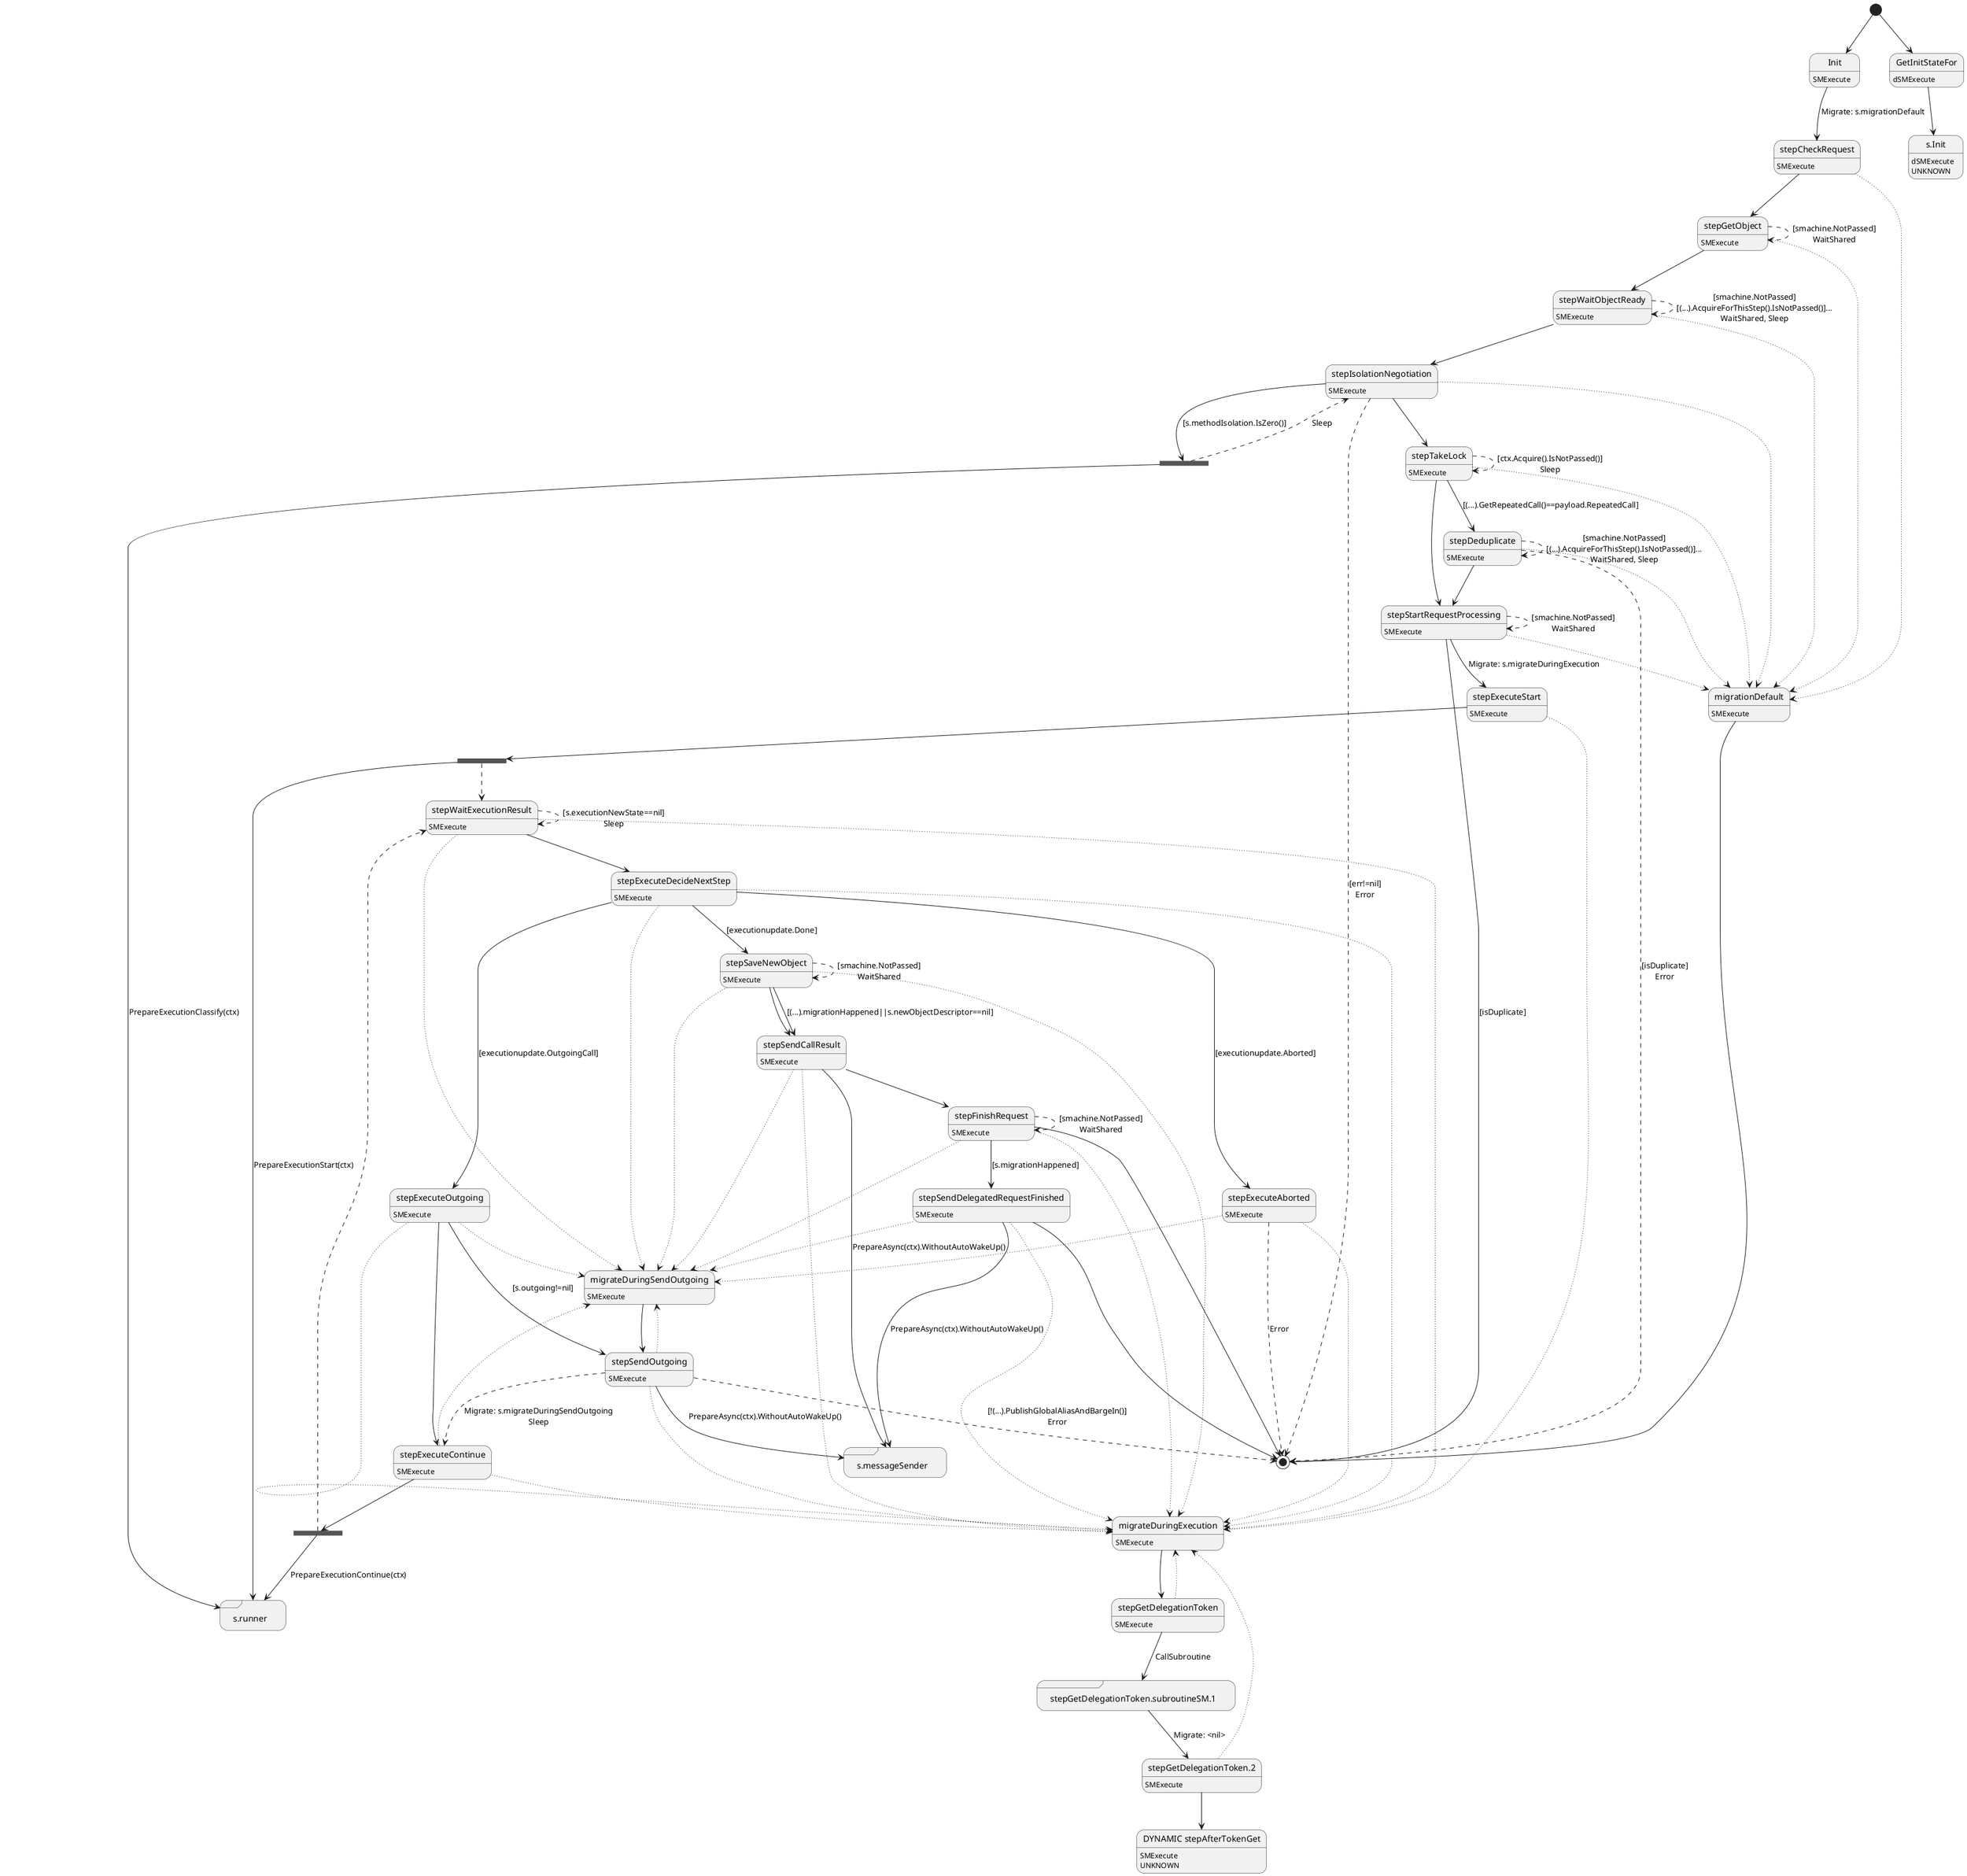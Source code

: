 @startuml
state "Init" as T01_S002
T01_S002 : SMExecute
[*] --> T01_S002
T01_S002 --> T01_S003 : Migrate: s.migrationDefault
state "migrateDuringExecution" as T01_S011
T01_S011 : SMExecute
T01_S011 --> T01_S012
state "migrateDuringSendOutgoing" as T01_S022
T01_S022 : SMExecute
T01_S022 --> T01_S020
state "migrationDefault" as T01_S001
T01_S001 : SMExecute
T01_S001 --> [*]
state "s.messageSender" as T01_S021 <<sdlreceive>>
T01_S021 : DUPLICATE
state "s.runner" as T01_S007 <<sdlreceive>>
T01_S007 : DUPLICATE
state "stepCheckRequest" as T01_S003
T01_S003 : SMExecute
T01_S003 --[dotted]> T01_S001
T01_S003 --> T01_S004
state "stepDeduplicate" as T01_S009
T01_S009 : SMExecute
T01_S009 --[dotted]> T01_S001
T01_S009 --[dashed]> T01_S009 : [smachine.NotPassed]\n[(...).AcquireForThisStep().IsNotPassed()]...\nWaitShared, Sleep
T01_S009 --[dashed]> [*] : [isDuplicate]\nError
T01_S009 --> T01_S010
state "stepExecuteAborted" as T01_S018
T01_S018 : SMExecute
T01_S018 --[dotted]> T01_S011
T01_S018 --[dotted]> T01_S022
T01_S018 --[dashed]> [*] : Error
state "stepExecuteContinue" as T01_S023
T01_S023 : SMExecute
T01_S023 --[dotted]> T01_S011
T01_S023 --[dotted]> T01_S022
state T01_U001 <<fork>>
T01_S023 --> T01_U001
T01_U001 --> T01_S007 : PrepareExecutionContinue(ctx)
T01_U001 --[dashed]> T01_S016
state "stepExecuteDecideNextStep" as T01_S017
T01_S017 : SMExecute
T01_S017 --[dotted]> T01_S011
T01_S017 --[dotted]> T01_S022
T01_S017 --> T01_S024 : [executionupdate.Done]
T01_S017 --> T01_S018 : [executionupdate.Aborted]
T01_S017 --> T01_S019 : [executionupdate.OutgoingCall]
state "stepExecuteOutgoing" as T01_S019
T01_S019 : SMExecute
T01_S019 --[dotted]> T01_S011
T01_S019 --[dotted]> T01_S022
T01_S019 --> T01_S020 : [s.outgoing!=nil]
T01_S019 --> T01_S023
state "stepExecuteStart" as T01_S015
T01_S015 : SMExecute
T01_S015 --[dotted]> T01_S011
state T01_U002 <<fork>>
T01_S015 --> T01_U002
T01_U002 --> T01_S007 : PrepareExecutionStart(ctx)
T01_U002 --[dashed]> T01_S016
state "stepFinishRequest" as T01_S027
T01_S027 : SMExecute
T01_S027 --[dotted]> T01_S011
T01_S027 --[dotted]> T01_S022
T01_S027 --> T01_S025 : [s.migrationHappened]
T01_S027 --[dashed]> T01_S027 : [smachine.NotPassed]\nWaitShared
T01_S027 --> [*]
state "stepGetDelegationToken" as T01_S012
T01_S012 : SMExecute
T01_S012 --[dotted]> T01_S011
T01_S012 --> T01_S013 : CallSubroutine
state "stepGetDelegationToken.2" as T01_S014
T01_S014 : SMExecute
T01_S014 --[dotted]> T01_S011
state "DYNAMIC stepAfterTokenGet" as T01_U003
T01_U003 : SMExecute
T01_U003 : UNKNOWN 
T01_S014 --> T01_U003
state "stepGetDelegationToken.subroutineSM.1" as T01_S013 <<sdlreceive>>
T01_S013 --> T01_S014 : Migrate: <nil>
state "stepGetObject" as T01_S004
T01_S004 : SMExecute
T01_S004 --[dotted]> T01_S001
T01_S004 --[dashed]> T01_S004 : [smachine.NotPassed]\nWaitShared
T01_S004 --> T01_S005
state "stepIsolationNegotiation" as T01_S006
T01_S006 : SMExecute
T01_S006 --[dotted]> T01_S001
state T01_U004 <<fork>>
T01_S006 --> T01_U004 : [s.methodIsolation.IsZero()]
T01_U004 --> T01_S007 : PrepareExecutionClassify(ctx)
T01_U004 --[dashed]> T01_S006 : Sleep
T01_S006 --[dashed]> [*] : [err!=nil]\nError
T01_S006 --> T01_S008
state "stepSaveNewObject" as T01_S024
T01_S024 : SMExecute
T01_S024 --[dotted]> T01_S011
T01_S024 --[dotted]> T01_S022
T01_S024 --> T01_S026 : [(...).migrationHappened||s.newObjectDescriptor==nil]
T01_S024 --[dashed]> T01_S024 : [smachine.NotPassed]\nWaitShared
T01_S024 --> T01_S026
state "stepSendCallResult" as T01_S026
T01_S026 : SMExecute
T01_S026 --[dotted]> T01_S011
T01_S026 --[dotted]> T01_S022
T01_S026 --> T01_S021 : PrepareAsync(ctx).WithoutAutoWakeUp()
T01_S026 --> T01_S027
state "stepSendDelegatedRequestFinished" as T01_S025
T01_S025 : SMExecute
T01_S025 --[dotted]> T01_S011
T01_S025 --[dotted]> T01_S022
T01_S025 --> T01_S021 : PrepareAsync(ctx).WithoutAutoWakeUp()
T01_S025 --> [*]
state "stepSendOutgoing" as T01_S020
T01_S020 : SMExecute
T01_S020 --[dotted]> T01_S011
T01_S020 --[dotted]> T01_S022
T01_S020 --[dashed]> [*] : [!(...).PublishGlobalAliasAndBargeIn()]\nError
T01_S020 --> T01_S021 : PrepareAsync(ctx).WithoutAutoWakeUp()
T01_S020 --[dashed]> T01_S023 : Migrate: s.migrateDuringSendOutgoing\nSleep
state "stepStartRequestProcessing" as T01_S010
T01_S010 : SMExecute
T01_S010 --[dotted]> T01_S001
T01_S010 --[dashed]> T01_S010 : [smachine.NotPassed]\nWaitShared
T01_S010 --> [*] : [isDuplicate]
T01_S010 --> T01_S015 : Migrate: s.migrateDuringExecution
state "stepTakeLock" as T01_S008
T01_S008 : SMExecute
T01_S008 --[dotted]> T01_S001
T01_S008 --[dashed]> T01_S008 : [ctx.Acquire().IsNotPassed()]\nSleep
T01_S008 --> T01_S009 : [(...).GetRepeatedCall()==payload.RepeatedCall]
T01_S008 --> T01_S010
state "stepWaitExecutionResult" as T01_S016
T01_S016 : SMExecute
T01_S016 --[dotted]> T01_S011
T01_S016 --[dotted]> T01_S022
T01_S016 --[dashed]> T01_S016 : [s.executionNewState==nil]\nSleep
T01_S016 --> T01_S017
state "stepWaitObjectReady" as T01_S005
T01_S005 : SMExecute
T01_S005 --[dotted]> T01_S001
T01_S005 --[dashed]> T01_S005 : [smachine.NotPassed]\n[(...).AcquireForThisStep().IsNotPassed()]...\nWaitShared, Sleep
T01_S005 --> T01_S006
state "GetInitStateFor" as T00_S001
T00_S001 : dSMExecute
[*] --> T00_S001
state "s.Init" as T00_U005
T00_U005 : dSMExecute
T00_U005 : UNKNOWN 
T00_S001 --> T00_U005
@enduml
